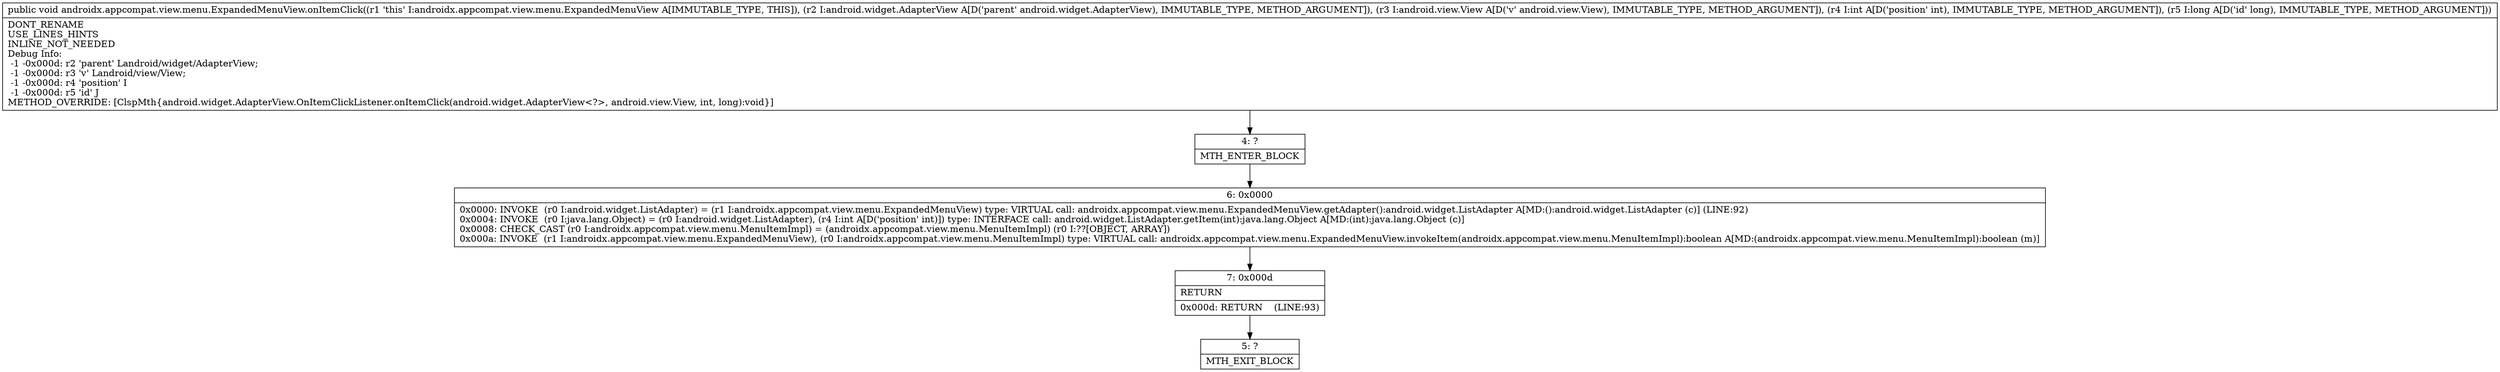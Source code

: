 digraph "CFG forandroidx.appcompat.view.menu.ExpandedMenuView.onItemClick(Landroid\/widget\/AdapterView;Landroid\/view\/View;IJ)V" {
Node_4 [shape=record,label="{4\:\ ?|MTH_ENTER_BLOCK\l}"];
Node_6 [shape=record,label="{6\:\ 0x0000|0x0000: INVOKE  (r0 I:android.widget.ListAdapter) = (r1 I:androidx.appcompat.view.menu.ExpandedMenuView) type: VIRTUAL call: androidx.appcompat.view.menu.ExpandedMenuView.getAdapter():android.widget.ListAdapter A[MD:():android.widget.ListAdapter (c)] (LINE:92)\l0x0004: INVOKE  (r0 I:java.lang.Object) = (r0 I:android.widget.ListAdapter), (r4 I:int A[D('position' int)]) type: INTERFACE call: android.widget.ListAdapter.getItem(int):java.lang.Object A[MD:(int):java.lang.Object (c)]\l0x0008: CHECK_CAST (r0 I:androidx.appcompat.view.menu.MenuItemImpl) = (androidx.appcompat.view.menu.MenuItemImpl) (r0 I:??[OBJECT, ARRAY]) \l0x000a: INVOKE  (r1 I:androidx.appcompat.view.menu.ExpandedMenuView), (r0 I:androidx.appcompat.view.menu.MenuItemImpl) type: VIRTUAL call: androidx.appcompat.view.menu.ExpandedMenuView.invokeItem(androidx.appcompat.view.menu.MenuItemImpl):boolean A[MD:(androidx.appcompat.view.menu.MenuItemImpl):boolean (m)]\l}"];
Node_7 [shape=record,label="{7\:\ 0x000d|RETURN\l|0x000d: RETURN    (LINE:93)\l}"];
Node_5 [shape=record,label="{5\:\ ?|MTH_EXIT_BLOCK\l}"];
MethodNode[shape=record,label="{public void androidx.appcompat.view.menu.ExpandedMenuView.onItemClick((r1 'this' I:androidx.appcompat.view.menu.ExpandedMenuView A[IMMUTABLE_TYPE, THIS]), (r2 I:android.widget.AdapterView A[D('parent' android.widget.AdapterView), IMMUTABLE_TYPE, METHOD_ARGUMENT]), (r3 I:android.view.View A[D('v' android.view.View), IMMUTABLE_TYPE, METHOD_ARGUMENT]), (r4 I:int A[D('position' int), IMMUTABLE_TYPE, METHOD_ARGUMENT]), (r5 I:long A[D('id' long), IMMUTABLE_TYPE, METHOD_ARGUMENT]))  | DONT_RENAME\lUSE_LINES_HINTS\lINLINE_NOT_NEEDED\lDebug Info:\l  \-1 \-0x000d: r2 'parent' Landroid\/widget\/AdapterView;\l  \-1 \-0x000d: r3 'v' Landroid\/view\/View;\l  \-1 \-0x000d: r4 'position' I\l  \-1 \-0x000d: r5 'id' J\lMETHOD_OVERRIDE: [ClspMth\{android.widget.AdapterView.OnItemClickListener.onItemClick(android.widget.AdapterView\<?\>, android.view.View, int, long):void\}]\l}"];
MethodNode -> Node_4;Node_4 -> Node_6;
Node_6 -> Node_7;
Node_7 -> Node_5;
}

